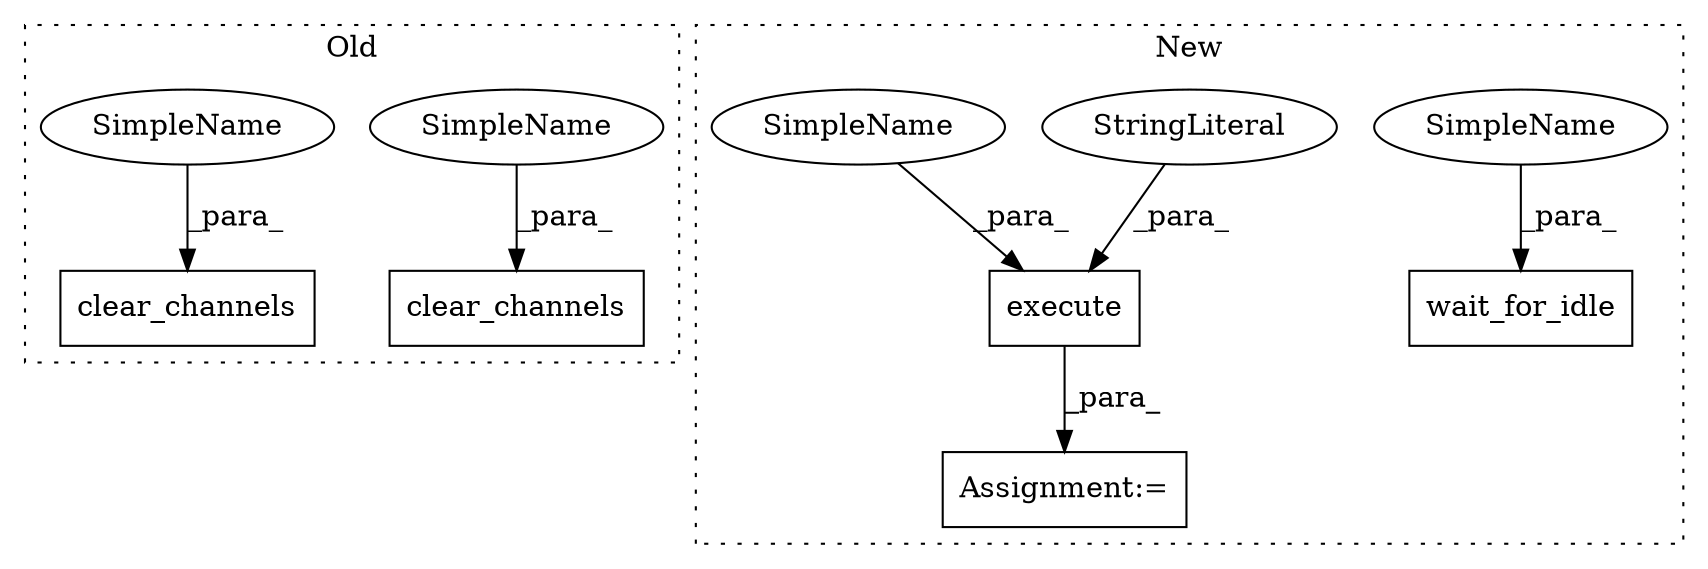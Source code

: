 digraph G {
subgraph cluster0 {
1 [label="clear_channels" a="32" s="8577,8597" l="15,1" shape="box"];
5 [label="clear_channels" a="32" s="9138,9158" l="15,1" shape="box"];
7 [label="SimpleName" a="42" s="8592" l="5" shape="ellipse"];
8 [label="SimpleName" a="42" s="9153" l="5" shape="ellipse"];
label = "Old";
style="dotted";
}
subgraph cluster1 {
2 [label="execute" a="32" s="9827,9848" l="8,1" shape="box"];
3 [label="Assignment:=" a="7" s="9825" l="2" shape="box"];
4 [label="StringLiteral" a="45" s="9838" l="10" shape="ellipse"];
6 [label="wait_for_idle" a="32" s="9857,9873" l="14,1" shape="box"];
9 [label="SimpleName" a="42" s="9871" l="2" shape="ellipse"];
10 [label="SimpleName" a="42" s="9835" l="2" shape="ellipse"];
label = "New";
style="dotted";
}
2 -> 3 [label="_para_"];
4 -> 2 [label="_para_"];
7 -> 1 [label="_para_"];
8 -> 5 [label="_para_"];
9 -> 6 [label="_para_"];
10 -> 2 [label="_para_"];
}